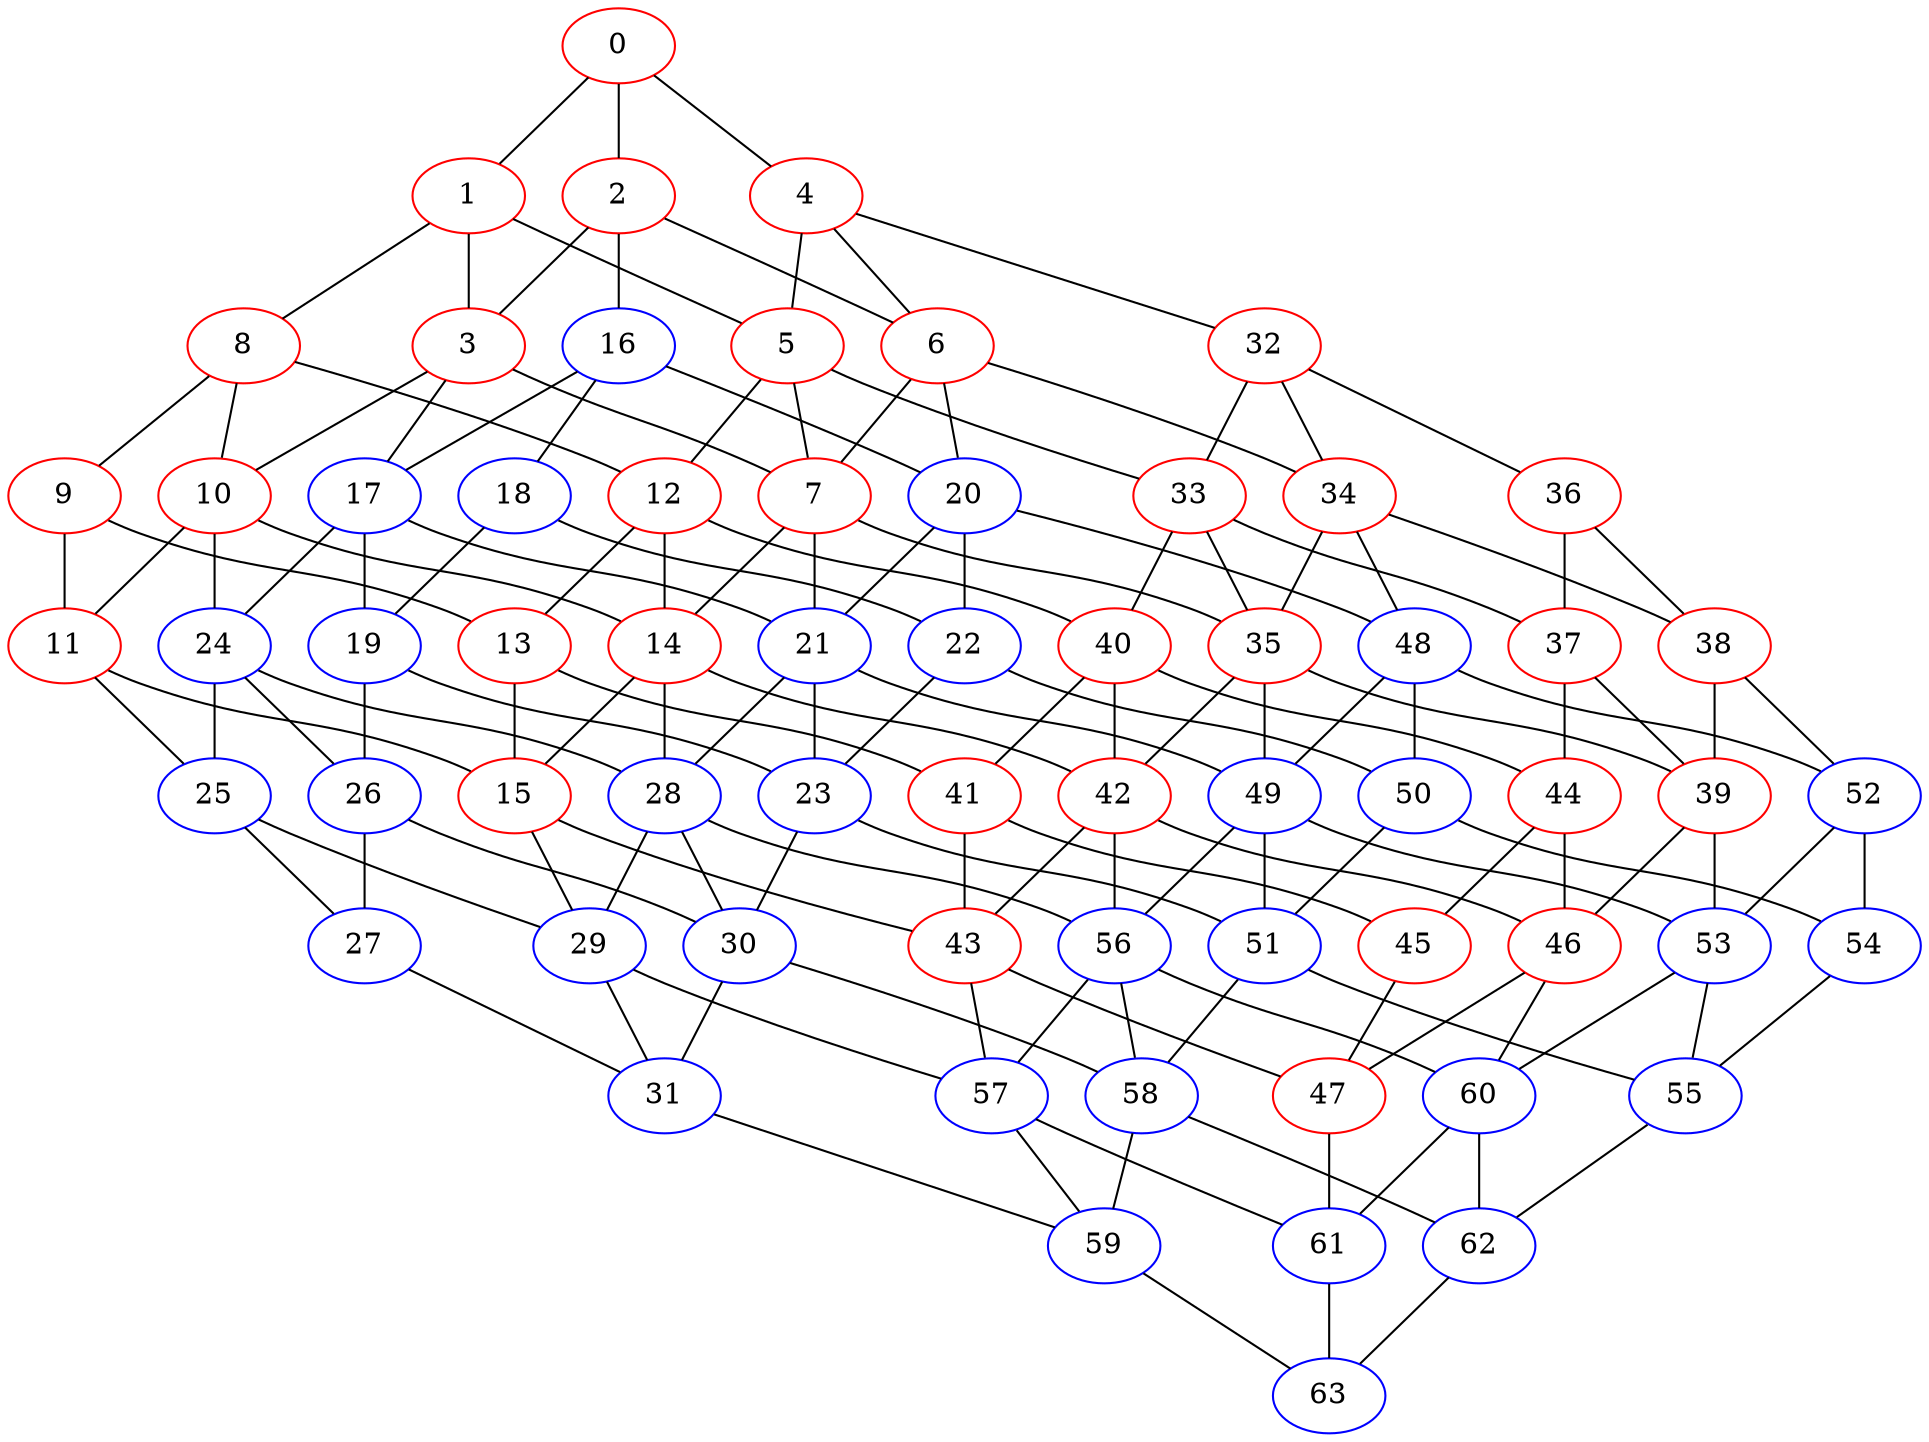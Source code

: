 strict graph  {
0 [color=red, weight=4913];
1 [color=red, weight=4913];
2 [color=red, weight=4913];
3 [color=red, weight=4913];
4 [color=red, weight=4913];
5 [color=red, weight=4913];
6 [color=red, weight=4913];
7 [color=red, weight=4913];
8 [color=red, weight=4913];
9 [color=red, weight=4913];
10 [color=red, weight=4913];
11 [color=red, weight=4913];
12 [color=red, weight=4913];
13 [color=red, weight=4913];
14 [color=red, weight=4913];
15 [color=red, weight=4913];
16 [color=blue, weight=4913];
17 [color=blue, weight=4913];
18 [color=blue, weight=4913];
19 [color=blue, weight=4913];
20 [color=blue, weight=4913];
21 [color=blue, weight=4913];
22 [color=blue, weight=4913];
23 [color=blue, weight=4913];
24 [color=blue, weight=4913];
25 [color=blue, weight=4913];
26 [color=blue, weight=4913];
27 [color=blue, weight=4913];
28 [color=blue, weight=4913];
29 [color=blue, weight=4913];
30 [color=blue, weight=4913];
31 [color=blue, weight=4913];
32 [color=red, weight=4913];
33 [color=red, weight=4913];
34 [color=red, weight=4913];
35 [color=red, weight=4913];
36 [color=red, weight=4913];
37 [color=red, weight=4913];
38 [color=red, weight=4913];
39 [color=red, weight=4913];
40 [color=red, weight=4913];
41 [color=red, weight=4913];
42 [color=red, weight=4913];
43 [color=red, weight=4913];
44 [color=red, weight=4913];
45 [color=red, weight=4913];
46 [color=red, weight=4913];
47 [color=red, weight=4913];
48 [color=blue, weight=4913];
49 [color=blue, weight=4913];
50 [color=blue, weight=4913];
51 [color=blue, weight=4913];
52 [color=blue, weight=4913];
53 [color=blue, weight=4913];
54 [color=blue, weight=4913];
55 [color=blue, weight=4913];
56 [color=blue, weight=4913];
57 [color=blue, weight=4913];
58 [color=blue, weight=4913];
59 [color=blue, weight=4913];
60 [color=blue, weight=4913];
61 [color=blue, weight=4913];
62 [color=blue, weight=4913];
63 [color=blue, weight=4913];
0 -- 1;
0 -- 2;
0 -- 4;
1 -- 8;
1 -- 3;
1 -- 5;
2 -- 16;
2 -- 3;
2 -- 6;
3 -- 10;
3 -- 17;
3 -- 7;
4 -- 32;
4 -- 5;
4 -- 6;
5 -- 33;
5 -- 12;
5 -- 7;
6 -- 20;
6 -- 34;
6 -- 7;
7 -- 35;
7 -- 14;
7 -- 21;
8 -- 9;
8 -- 12;
8 -- 10;
9 -- 13;
9 -- 11;
10 -- 11;
10 -- 24;
10 -- 14;
11 -- 25;
11 -- 15;
12 -- 13;
12 -- 40;
12 -- 14;
13 -- 41;
13 -- 15;
14 -- 15;
14 -- 42;
14 -- 28;
15 -- 29;
15 -- 43;
16 -- 18;
16 -- 20;
16 -- 17;
17 -- 19;
17 -- 24;
17 -- 21;
18 -- 22;
18 -- 19;
19 -- 26;
19 -- 23;
20 -- 22;
20 -- 48;
20 -- 21;
21 -- 23;
21 -- 49;
21 -- 28;
22 -- 50;
22 -- 23;
23 -- 30;
23 -- 51;
24 -- 26;
24 -- 25;
24 -- 28;
25 -- 27;
25 -- 29;
26 -- 27;
26 -- 30;
27 -- 31;
28 -- 29;
28 -- 30;
28 -- 56;
29 -- 31;
29 -- 57;
30 -- 31;
30 -- 58;
31 -- 59;
32 -- 36;
32 -- 34;
32 -- 33;
33 -- 37;
33 -- 40;
33 -- 35;
34 -- 38;
34 -- 48;
34 -- 35;
35 -- 39;
35 -- 49;
35 -- 42;
36 -- 38;
36 -- 37;
37 -- 44;
37 -- 39;
38 -- 52;
38 -- 39;
39 -- 53;
39 -- 46;
40 -- 41;
40 -- 44;
40 -- 42;
41 -- 45;
41 -- 43;
42 -- 43;
42 -- 46;
42 -- 56;
43 -- 47;
43 -- 57;
44 -- 45;
44 -- 46;
45 -- 47;
46 -- 47;
46 -- 60;
47 -- 61;
48 -- 50;
48 -- 52;
48 -- 49;
49 -- 51;
49 -- 53;
49 -- 56;
50 -- 54;
50 -- 51;
51 -- 55;
51 -- 58;
52 -- 54;
52 -- 53;
53 -- 55;
53 -- 60;
54 -- 55;
55 -- 62;
56 -- 60;
56 -- 58;
56 -- 57;
57 -- 61;
57 -- 59;
58 -- 59;
58 -- 62;
59 -- 63;
60 -- 61;
60 -- 62;
61 -- 63;
62 -- 63;
}
